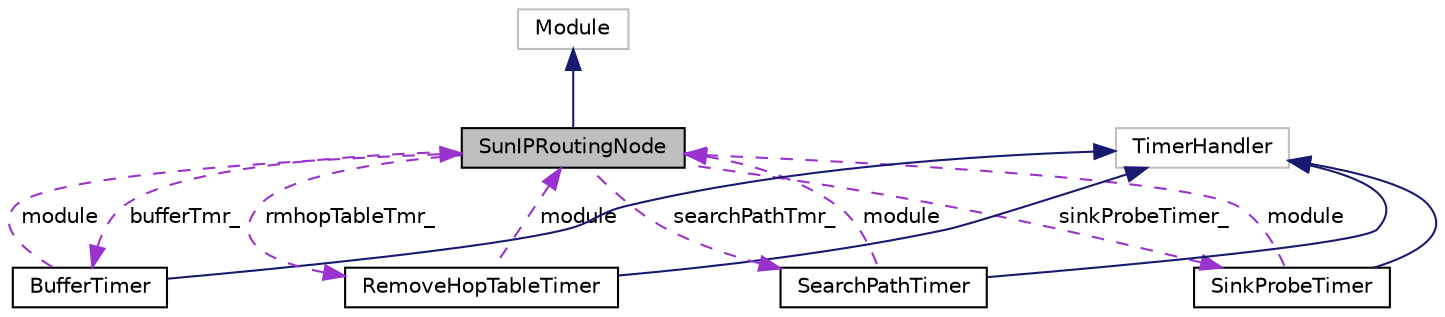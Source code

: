 digraph "SunIPRoutingNode"
{
 // LATEX_PDF_SIZE
  edge [fontname="Helvetica",fontsize="10",labelfontname="Helvetica",labelfontsize="10"];
  node [fontname="Helvetica",fontsize="10",shape=record];
  Node1 [label="SunIPRoutingNode",height=0.2,width=0.4,color="black", fillcolor="grey75", style="filled", fontcolor="black",tooltip="SunIPRoutingNode class is used to represent the routing layer of a node."];
  Node2 -> Node1 [dir="back",color="midnightblue",fontsize="10",style="solid",fontname="Helvetica"];
  Node2 [label="Module",height=0.2,width=0.4,color="grey75", fillcolor="white", style="filled",tooltip=" "];
  Node3 -> Node1 [dir="back",color="darkorchid3",fontsize="10",style="dashed",label=" sinkProbeTimer_" ,fontname="Helvetica"];
  Node3 [label="SinkProbeTimer",height=0.2,width=0.4,color="black", fillcolor="white", style="filled",URL="$classSinkProbeTimer.html",tooltip="SinkProbeTimer class is used to handle the validity time of a probe message."];
  Node4 -> Node3 [dir="back",color="midnightblue",fontsize="10",style="solid",fontname="Helvetica"];
  Node4 [label="TimerHandler",height=0.2,width=0.4,color="grey75", fillcolor="white", style="filled",tooltip=" "];
  Node1 -> Node3 [dir="back",color="darkorchid3",fontsize="10",style="dashed",label=" module" ,fontname="Helvetica"];
  Node5 -> Node1 [dir="back",color="darkorchid3",fontsize="10",style="dashed",label=" bufferTmr_" ,fontname="Helvetica"];
  Node5 [label="BufferTimer",height=0.2,width=0.4,color="black", fillcolor="white", style="filled",URL="$classBufferTimer.html",tooltip="‍**"];
  Node4 -> Node5 [dir="back",color="midnightblue",fontsize="10",style="solid",fontname="Helvetica"];
  Node1 -> Node5 [dir="back",color="darkorchid3",fontsize="10",style="dashed",label=" module" ,fontname="Helvetica"];
  Node6 -> Node1 [dir="back",color="darkorchid3",fontsize="10",style="dashed",label=" searchPathTmr_" ,fontname="Helvetica"];
  Node6 [label="SearchPathTimer",height=0.2,width=0.4,color="black", fillcolor="white", style="filled",URL="$classSearchPathTimer.html",tooltip="SearchPathTimer class is used to handle the timer of Search Path requests."];
  Node4 -> Node6 [dir="back",color="midnightblue",fontsize="10",style="solid",fontname="Helvetica"];
  Node1 -> Node6 [dir="back",color="darkorchid3",fontsize="10",style="dashed",label=" module" ,fontname="Helvetica"];
  Node7 -> Node1 [dir="back",color="darkorchid3",fontsize="10",style="dashed",label=" rmhopTableTmr_" ,fontname="Helvetica"];
  Node7 [label="RemoveHopTableTimer",height=0.2,width=0.4,color="black", fillcolor="white", style="filled",URL="$classRemoveHopTableTimer.html",tooltip="RemoveHopTableTimer class is used to handle the validity time of hop tables."];
  Node4 -> Node7 [dir="back",color="midnightblue",fontsize="10",style="solid",fontname="Helvetica"];
  Node1 -> Node7 [dir="back",color="darkorchid3",fontsize="10",style="dashed",label=" module" ,fontname="Helvetica"];
}
